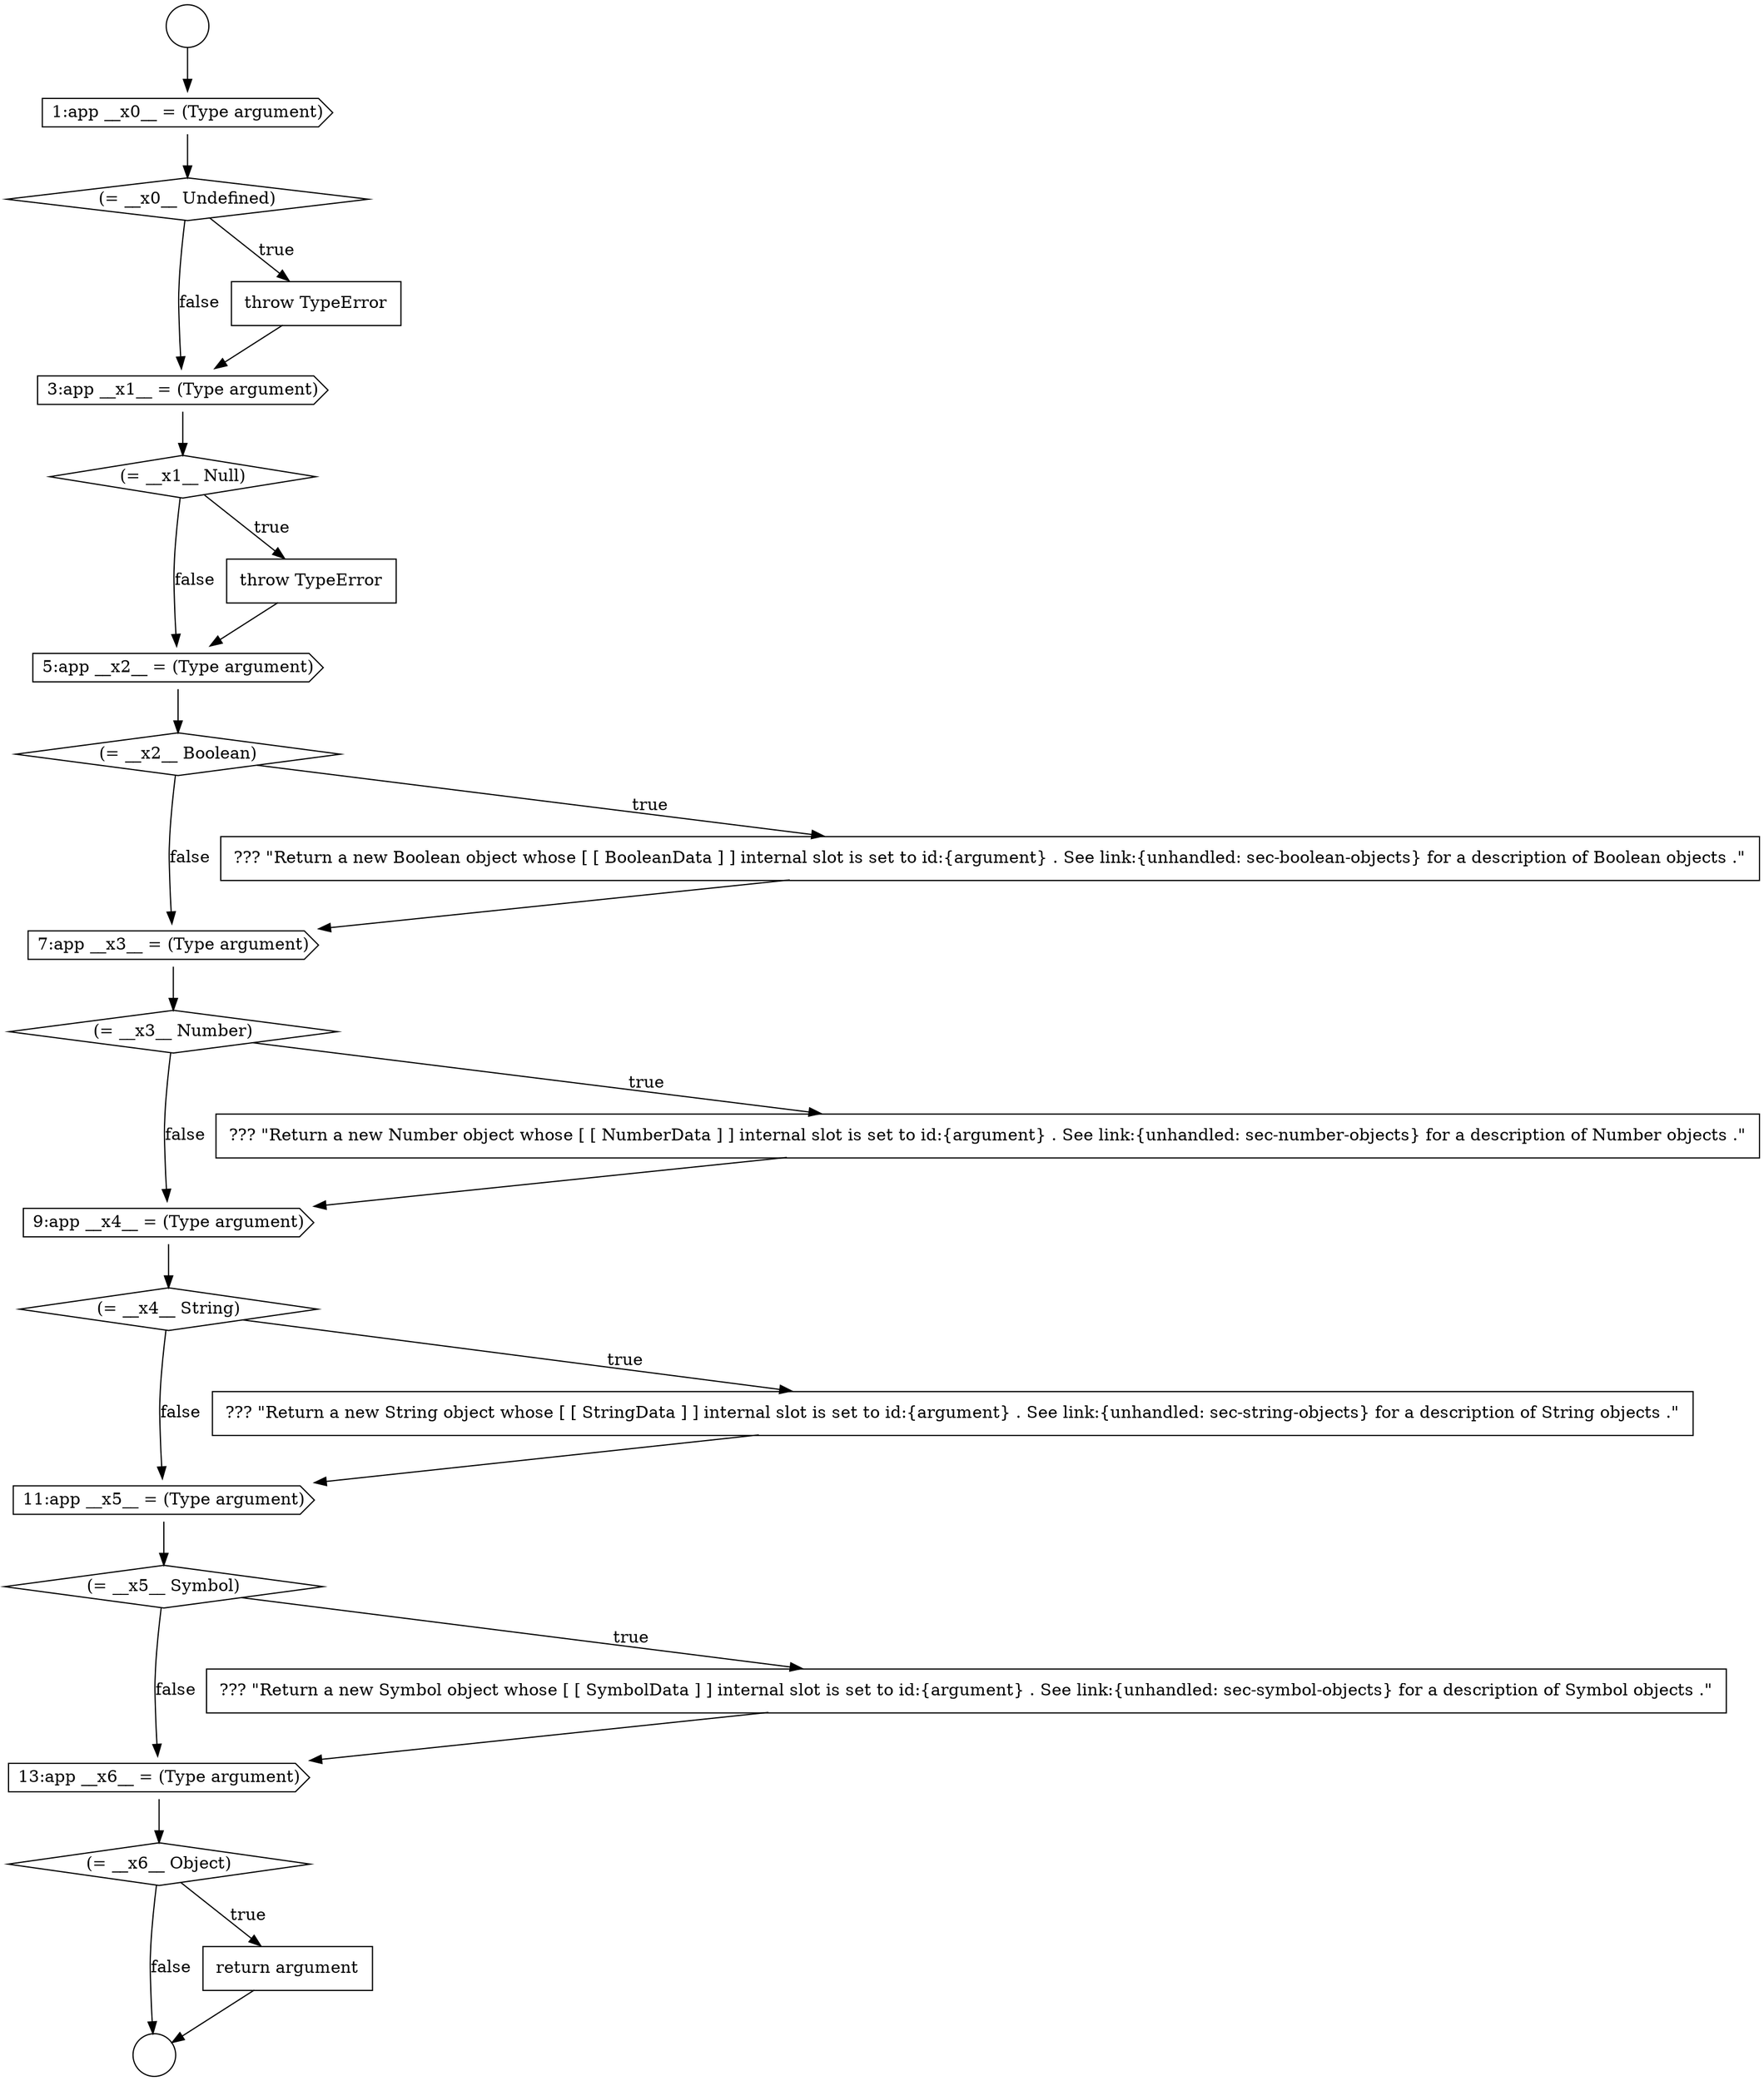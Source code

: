 digraph {
  node19598 [shape=cds, label=<<font color="black">7:app __x3__ = (Type argument)</font>> color="black" fillcolor="white" style=filled]
  node19595 [shape=cds, label=<<font color="black">5:app __x2__ = (Type argument)</font>> color="black" fillcolor="white" style=filled]
  node19607 [shape=cds, label=<<font color="black">13:app __x6__ = (Type argument)</font>> color="black" fillcolor="white" style=filled]
  node19606 [shape=none, margin=0, label=<<font color="black">
    <table border="0" cellborder="1" cellspacing="0" cellpadding="10">
      <tr><td align="left">??? &quot;Return a new Symbol object whose [ [ SymbolData ] ] internal slot is set to id:{argument} . See link:{unhandled: sec-symbol-objects} for a description of Symbol objects .&quot;</td></tr>
    </table>
  </font>> color="black" fillcolor="white" style=filled]
  node19599 [shape=diamond, label=<<font color="black">(= __x3__ Number)</font>> color="black" fillcolor="white" style=filled]
  node19593 [shape=diamond, label=<<font color="black">(= __x1__ Null)</font>> color="black" fillcolor="white" style=filled]
  node19601 [shape=cds, label=<<font color="black">9:app __x4__ = (Type argument)</font>> color="black" fillcolor="white" style=filled]
  node19592 [shape=cds, label=<<font color="black">3:app __x1__ = (Type argument)</font>> color="black" fillcolor="white" style=filled]
  node19597 [shape=none, margin=0, label=<<font color="black">
    <table border="0" cellborder="1" cellspacing="0" cellpadding="10">
      <tr><td align="left">??? &quot;Return a new Boolean object whose [ [ BooleanData ] ] internal slot is set to id:{argument} . See link:{unhandled: sec-boolean-objects} for a description of Boolean objects .&quot;</td></tr>
    </table>
  </font>> color="black" fillcolor="white" style=filled]
  node19594 [shape=none, margin=0, label=<<font color="black">
    <table border="0" cellborder="1" cellspacing="0" cellpadding="10">
      <tr><td align="left">throw TypeError</td></tr>
    </table>
  </font>> color="black" fillcolor="white" style=filled]
  node19589 [shape=cds, label=<<font color="black">1:app __x0__ = (Type argument)</font>> color="black" fillcolor="white" style=filled]
  node19604 [shape=cds, label=<<font color="black">11:app __x5__ = (Type argument)</font>> color="black" fillcolor="white" style=filled]
  node19591 [shape=none, margin=0, label=<<font color="black">
    <table border="0" cellborder="1" cellspacing="0" cellpadding="10">
      <tr><td align="left">throw TypeError</td></tr>
    </table>
  </font>> color="black" fillcolor="white" style=filled]
  node19608 [shape=diamond, label=<<font color="black">(= __x6__ Object)</font>> color="black" fillcolor="white" style=filled]
  node19588 [shape=circle label=" " color="black" fillcolor="white" style=filled]
  node19603 [shape=none, margin=0, label=<<font color="black">
    <table border="0" cellborder="1" cellspacing="0" cellpadding="10">
      <tr><td align="left">??? &quot;Return a new String object whose [ [ StringData ] ] internal slot is set to id:{argument} . See link:{unhandled: sec-string-objects} for a description of String objects .&quot;</td></tr>
    </table>
  </font>> color="black" fillcolor="white" style=filled]
  node19596 [shape=diamond, label=<<font color="black">(= __x2__ Boolean)</font>> color="black" fillcolor="white" style=filled]
  node19609 [shape=none, margin=0, label=<<font color="black">
    <table border="0" cellborder="1" cellspacing="0" cellpadding="10">
      <tr><td align="left">return argument</td></tr>
    </table>
  </font>> color="black" fillcolor="white" style=filled]
  node19587 [shape=circle label=" " color="black" fillcolor="white" style=filled]
  node19602 [shape=diamond, label=<<font color="black">(= __x4__ String)</font>> color="black" fillcolor="white" style=filled]
  node19600 [shape=none, margin=0, label=<<font color="black">
    <table border="0" cellborder="1" cellspacing="0" cellpadding="10">
      <tr><td align="left">??? &quot;Return a new Number object whose [ [ NumberData ] ] internal slot is set to id:{argument} . See link:{unhandled: sec-number-objects} for a description of Number objects .&quot;</td></tr>
    </table>
  </font>> color="black" fillcolor="white" style=filled]
  node19590 [shape=diamond, label=<<font color="black">(= __x0__ Undefined)</font>> color="black" fillcolor="white" style=filled]
  node19605 [shape=diamond, label=<<font color="black">(= __x5__ Symbol)</font>> color="black" fillcolor="white" style=filled]
  node19596 -> node19597 [label=<<font color="black">true</font>> color="black"]
  node19596 -> node19598 [label=<<font color="black">false</font>> color="black"]
  node19599 -> node19600 [label=<<font color="black">true</font>> color="black"]
  node19599 -> node19601 [label=<<font color="black">false</font>> color="black"]
  node19590 -> node19591 [label=<<font color="black">true</font>> color="black"]
  node19590 -> node19592 [label=<<font color="black">false</font>> color="black"]
  node19607 -> node19608 [ color="black"]
  node19608 -> node19609 [label=<<font color="black">true</font>> color="black"]
  node19608 -> node19588 [label=<<font color="black">false</font>> color="black"]
  node19589 -> node19590 [ color="black"]
  node19592 -> node19593 [ color="black"]
  node19606 -> node19607 [ color="black"]
  node19600 -> node19601 [ color="black"]
  node19591 -> node19592 [ color="black"]
  node19609 -> node19588 [ color="black"]
  node19598 -> node19599 [ color="black"]
  node19595 -> node19596 [ color="black"]
  node19604 -> node19605 [ color="black"]
  node19602 -> node19603 [label=<<font color="black">true</font>> color="black"]
  node19602 -> node19604 [label=<<font color="black">false</font>> color="black"]
  node19593 -> node19594 [label=<<font color="black">true</font>> color="black"]
  node19593 -> node19595 [label=<<font color="black">false</font>> color="black"]
  node19594 -> node19595 [ color="black"]
  node19603 -> node19604 [ color="black"]
  node19587 -> node19589 [ color="black"]
  node19605 -> node19606 [label=<<font color="black">true</font>> color="black"]
  node19605 -> node19607 [label=<<font color="black">false</font>> color="black"]
  node19601 -> node19602 [ color="black"]
  node19597 -> node19598 [ color="black"]
}
